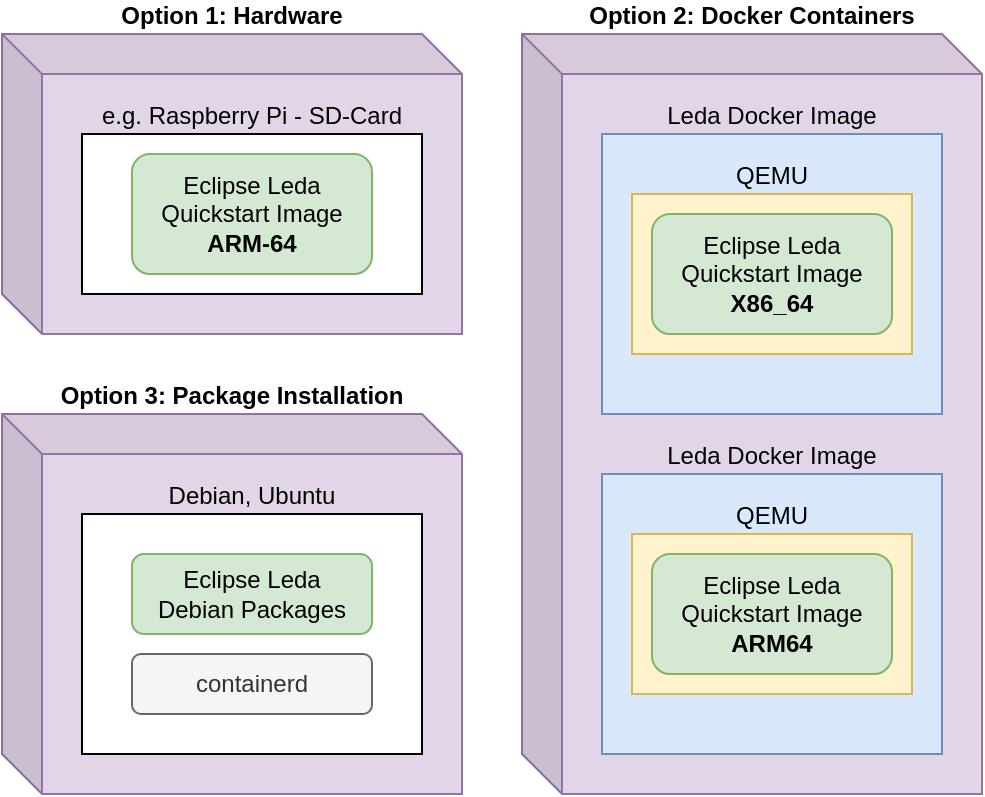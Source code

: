 <mxfile>
    <diagram id="8rtNleXkwrAkhrkHejNM" name="Page-1">
        <mxGraphModel dx="978" dy="632" grid="1" gridSize="10" guides="1" tooltips="1" connect="1" arrows="1" fold="1" page="1" pageScale="1" pageWidth="850" pageHeight="1100" math="0" shadow="0">
            <root>
                <mxCell id="0"/>
                <mxCell id="1" parent="0"/>
                <mxCell id="4" value="Option 1: Hardware" style="shape=cube;whiteSpace=wrap;html=1;boundedLbl=1;backgroundOutline=1;darkOpacity=0.05;darkOpacity2=0.1;fillColor=#e1d5e7;strokeColor=#9673a6;labelPosition=center;verticalLabelPosition=top;align=center;verticalAlign=bottom;fontStyle=1" vertex="1" parent="1">
                    <mxGeometry x="40" y="80" width="230" height="150" as="geometry"/>
                </mxCell>
                <mxCell id="5" value="e.g. Raspberry Pi - SD-Card" style="rounded=0;whiteSpace=wrap;html=1;labelPosition=center;verticalLabelPosition=top;align=center;verticalAlign=bottom;" vertex="1" parent="1">
                    <mxGeometry x="80" y="130" width="170" height="80" as="geometry"/>
                </mxCell>
                <mxCell id="6" value="Eclipse Leda&lt;br&gt;Quickstart Image&lt;br&gt;&lt;b&gt;ARM-64&lt;/b&gt;" style="rounded=1;whiteSpace=wrap;html=1;fillColor=#d5e8d4;strokeColor=#82b366;" vertex="1" parent="1">
                    <mxGeometry x="105" y="140" width="120" height="60" as="geometry"/>
                </mxCell>
                <mxCell id="7" value="Option 2: Docker Containers" style="shape=cube;whiteSpace=wrap;html=1;boundedLbl=1;backgroundOutline=1;darkOpacity=0.05;darkOpacity2=0.1;fillColor=#e1d5e7;strokeColor=#9673a6;labelPosition=center;verticalLabelPosition=top;align=center;verticalAlign=bottom;fontStyle=1" vertex="1" parent="1">
                    <mxGeometry x="300" y="80" width="230" height="380" as="geometry"/>
                </mxCell>
                <mxCell id="8" value="Leda Docker Image" style="rounded=0;whiteSpace=wrap;html=1;labelPosition=center;verticalLabelPosition=top;align=center;verticalAlign=bottom;fillColor=#dae8fc;strokeColor=#6c8ebf;" vertex="1" parent="1">
                    <mxGeometry x="340" y="130" width="170" height="140" as="geometry"/>
                </mxCell>
                <mxCell id="10" value="QEMU" style="rounded=0;whiteSpace=wrap;html=1;labelPosition=center;verticalLabelPosition=top;align=center;verticalAlign=bottom;fillColor=#fff2cc;strokeColor=#d6b656;" vertex="1" parent="1">
                    <mxGeometry x="355" y="160" width="140" height="80" as="geometry"/>
                </mxCell>
                <mxCell id="9" value="Eclipse Leda&lt;br&gt;Quickstart Image&lt;br&gt;&lt;b&gt;X86_64&lt;/b&gt;" style="rounded=1;whiteSpace=wrap;html=1;fillColor=#d5e8d4;strokeColor=#82b366;" vertex="1" parent="1">
                    <mxGeometry x="365" y="170" width="120" height="60" as="geometry"/>
                </mxCell>
                <mxCell id="11" value="Option 3: Package Installation" style="shape=cube;whiteSpace=wrap;html=1;boundedLbl=1;backgroundOutline=1;darkOpacity=0.05;darkOpacity2=0.1;fillColor=#e1d5e7;strokeColor=#9673a6;labelPosition=center;verticalLabelPosition=top;align=center;verticalAlign=bottom;fontStyle=1" vertex="1" parent="1">
                    <mxGeometry x="40" y="270" width="230" height="190" as="geometry"/>
                </mxCell>
                <mxCell id="12" value="Debian, Ubuntu" style="rounded=0;whiteSpace=wrap;html=1;labelPosition=center;verticalLabelPosition=top;align=center;verticalAlign=bottom;" vertex="1" parent="1">
                    <mxGeometry x="80" y="320" width="170" height="120" as="geometry"/>
                </mxCell>
                <mxCell id="14" value="Eclipse Leda&lt;br&gt;Debian Packages" style="rounded=1;whiteSpace=wrap;html=1;fillColor=#d5e8d4;strokeColor=#82b366;" vertex="1" parent="1">
                    <mxGeometry x="105" y="340" width="120" height="40" as="geometry"/>
                </mxCell>
                <mxCell id="16" value="containerd" style="rounded=1;whiteSpace=wrap;html=1;fillColor=#f5f5f5;strokeColor=#666666;fontColor=#333333;" vertex="1" parent="1">
                    <mxGeometry x="105" y="390" width="120" height="30" as="geometry"/>
                </mxCell>
                <mxCell id="20" value="Leda Docker Image" style="rounded=0;whiteSpace=wrap;html=1;labelPosition=center;verticalLabelPosition=top;align=center;verticalAlign=bottom;fillColor=#dae8fc;strokeColor=#6c8ebf;" vertex="1" parent="1">
                    <mxGeometry x="340" y="300" width="170" height="140" as="geometry"/>
                </mxCell>
                <mxCell id="17" value="Eclipse Leda&lt;br&gt;Quickstart Image&lt;br&gt;X86_64" style="rounded=1;whiteSpace=wrap;html=1;fillColor=#d5e8d4;strokeColor=#82b366;" vertex="1" parent="1">
                    <mxGeometry x="365" y="340" width="120" height="60" as="geometry"/>
                </mxCell>
                <mxCell id="18" value="QEMU" style="rounded=0;whiteSpace=wrap;html=1;labelPosition=center;verticalLabelPosition=top;align=center;verticalAlign=bottom;fillColor=#fff2cc;strokeColor=#d6b656;" vertex="1" parent="1">
                    <mxGeometry x="355" y="330" width="140" height="80" as="geometry"/>
                </mxCell>
                <mxCell id="19" value="Eclipse Leda&lt;br&gt;Quickstart Image&lt;br&gt;&lt;b&gt;ARM64&lt;/b&gt;" style="rounded=1;whiteSpace=wrap;html=1;fillColor=#d5e8d4;strokeColor=#82b366;" vertex="1" parent="1">
                    <mxGeometry x="365" y="340" width="120" height="60" as="geometry"/>
                </mxCell>
            </root>
        </mxGraphModel>
    </diagram>
</mxfile>
